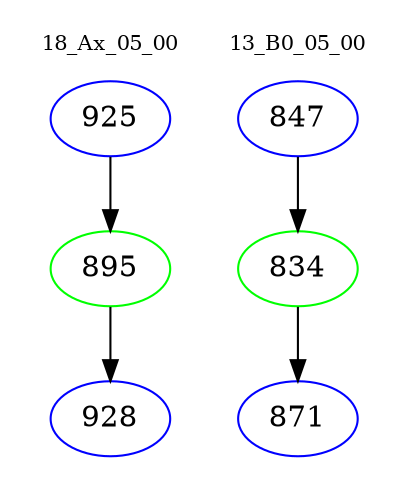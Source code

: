 digraph{
subgraph cluster_0 {
color = white
label = "18_Ax_05_00";
fontsize=10;
T0_925 [label="925", color="blue"]
T0_925 -> T0_895 [color="black"]
T0_895 [label="895", color="green"]
T0_895 -> T0_928 [color="black"]
T0_928 [label="928", color="blue"]
}
subgraph cluster_1 {
color = white
label = "13_B0_05_00";
fontsize=10;
T1_847 [label="847", color="blue"]
T1_847 -> T1_834 [color="black"]
T1_834 [label="834", color="green"]
T1_834 -> T1_871 [color="black"]
T1_871 [label="871", color="blue"]
}
}
